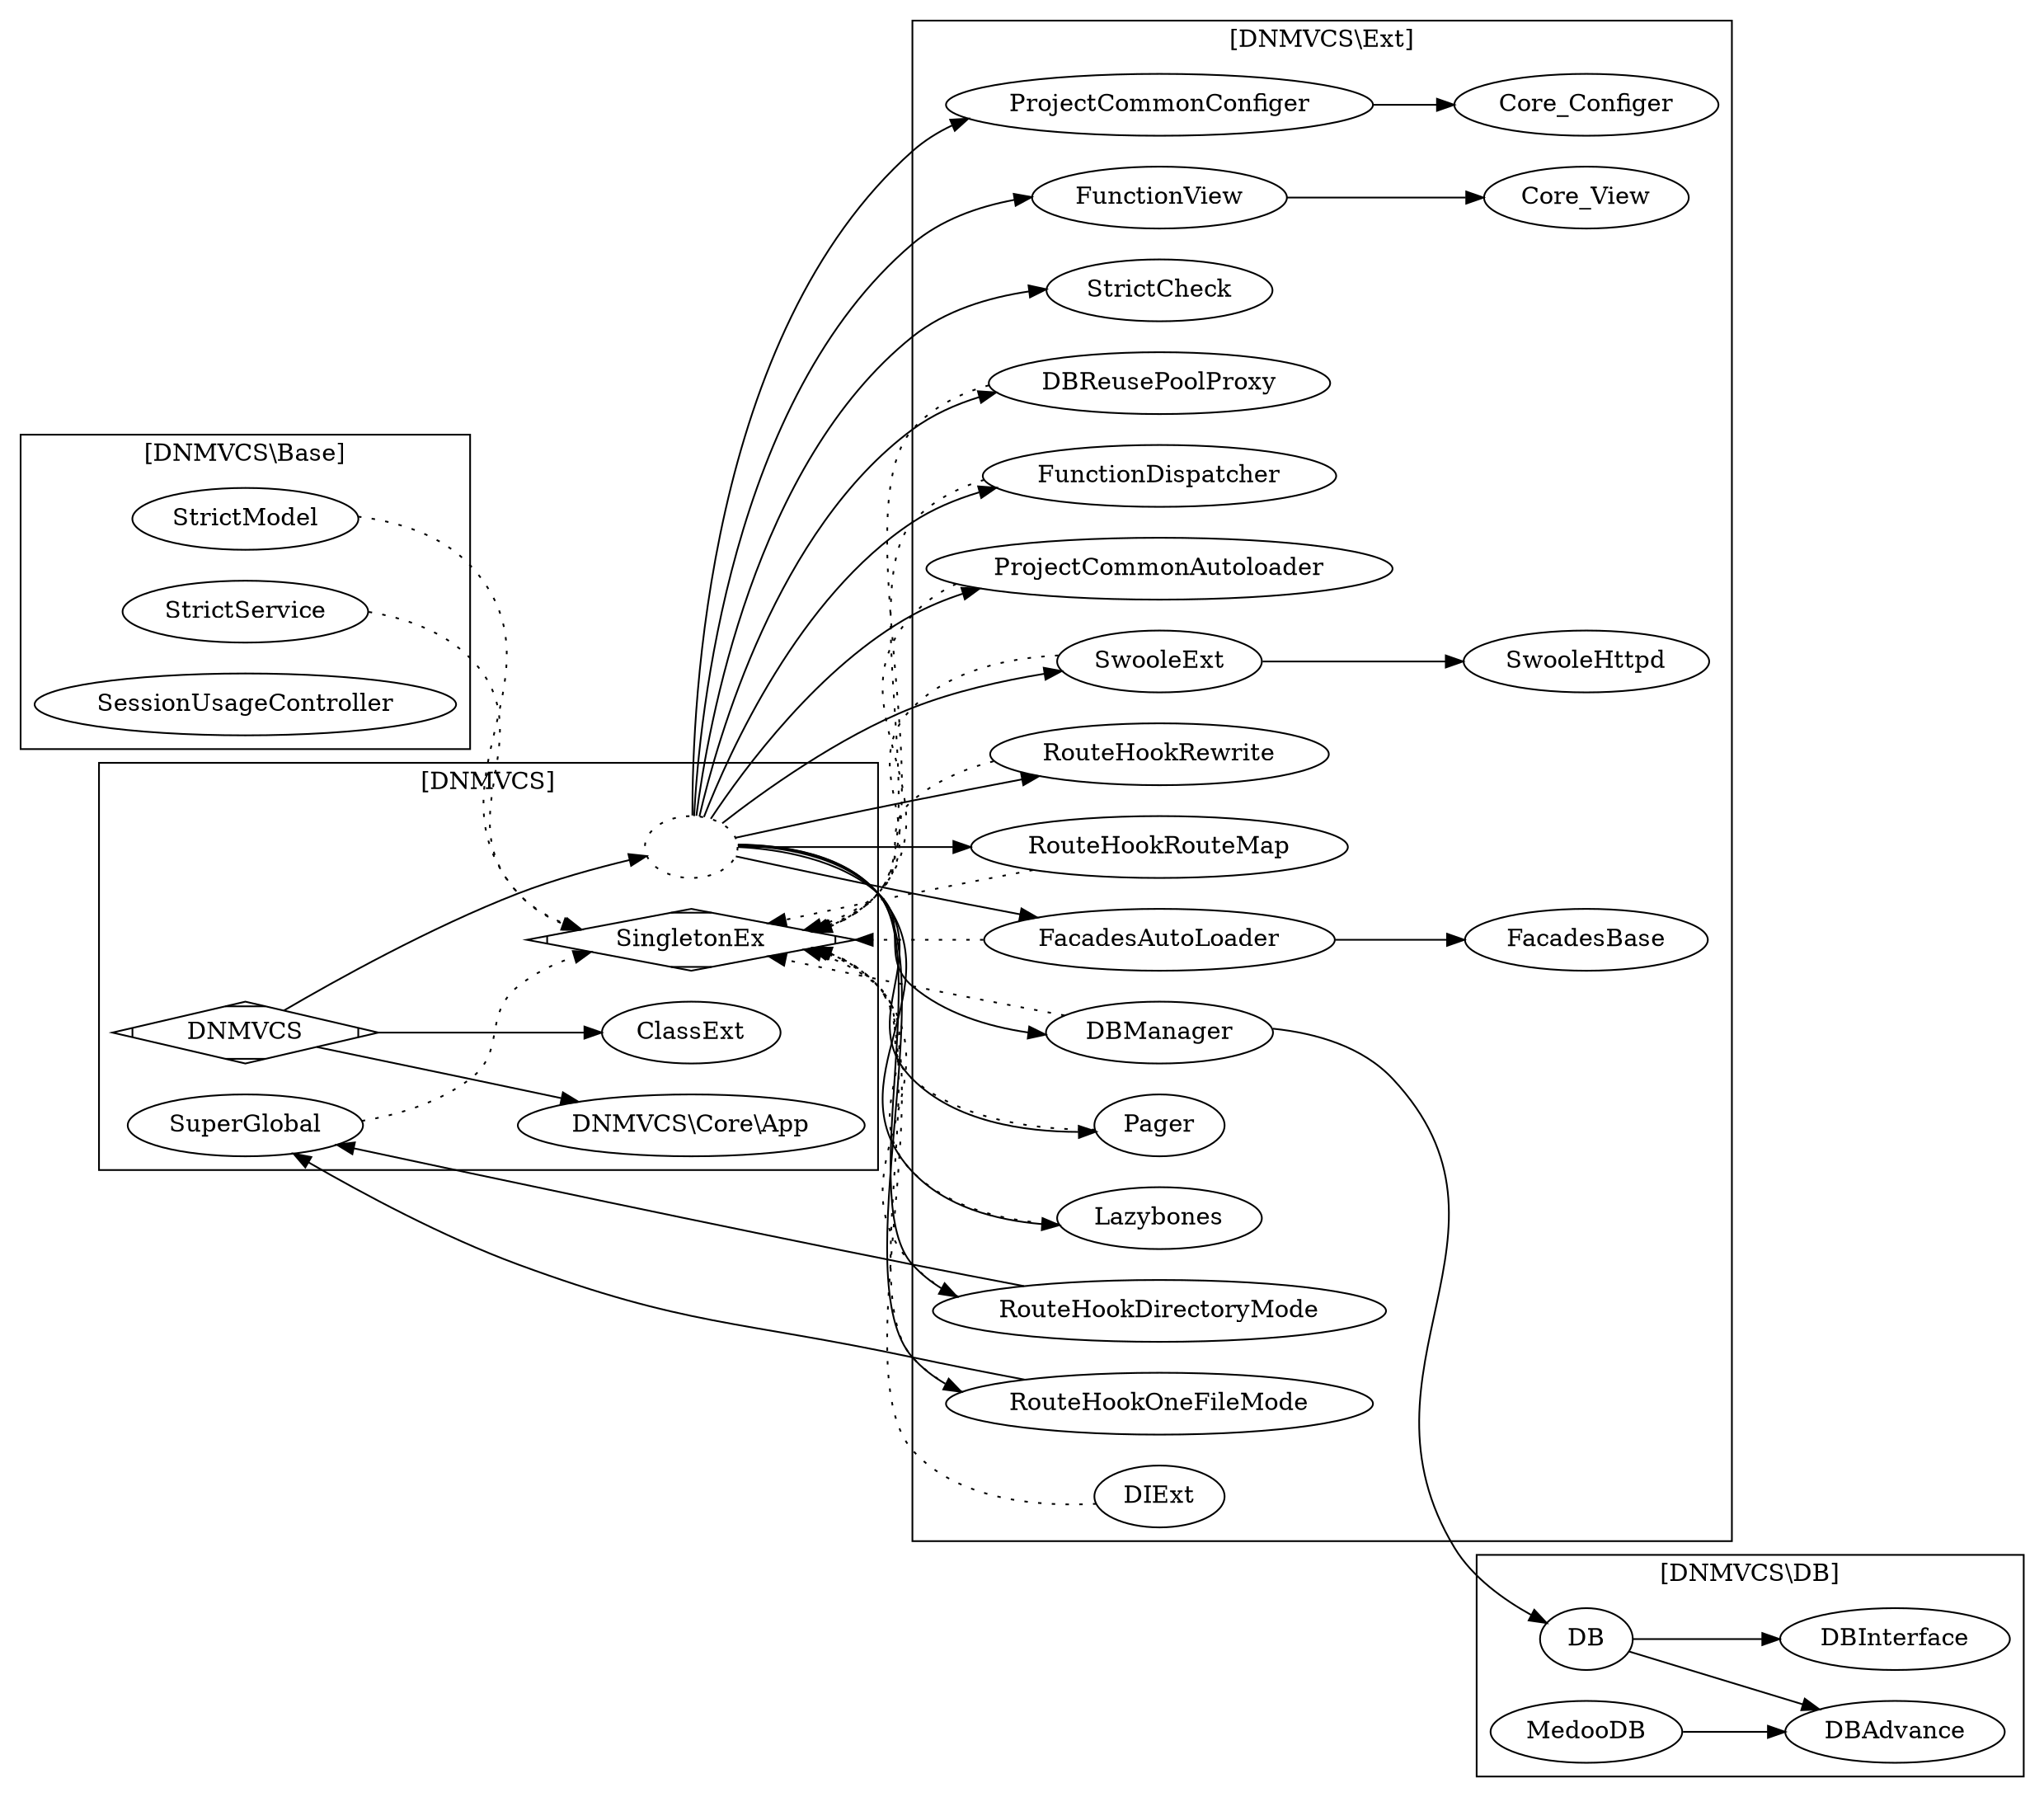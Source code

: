 digraph G{
/* This is a graphviz file */
graph [rankdir = "LR"];
    SingletonEx [shape=Mdiamond];

subgraph cluster_DNMVCS {
    label = "[DNMVCS]";

    DNMVCS -> Core_App;
    DNMVCS -> ClassExt;

    DNMVCS -> Ext;

    
    SuperGlobal -> SingletonEx[style="dotted"]; 
    
    ClassExt;
    SuperGlobal;
    DNMVCS [shape=Mdiamond];
    
    Core_App[label="DNMVCS\\Core\\App"];

}
subgraph cluster_Base {
    label = "[DNMVCS\\Base]";
StrictModel -> SingletonEx [style="dotted"]; 
StrictService -> SingletonEx [style="dotted"]; 
SessionUsageController;
}


subgraph cluster_DB {
    label = "[DNMVCS\\DB]";

DB_DB -> DB_DBAdvance;
DB_DB -> DB_DBInterface;
DB_MedooDB -> DB_DBAdvance;

DB_DB [label="DB"];
DB_DBAdvance [label="DBAdvance"];
DB_DBInterface [label="DBInterface"];
DB_MedooDB [label="MedooDB"];


}






subgraph cluster_Ext {
label = "[DNMVCS\\Ext]";
    Ext;
    Ext -> SwooleExt;
    Ext -> RouteHookRewrite;
    Ext -> RouteHookRouteMap;
    Ext -> StrictCheck;
    
    Ext -> DBManager -> DB_DB;
    
    Ext -> Pager;


    SwooleExt-> SwooleHttpd;
    
    SwooleExt -> SingletonEx[style="dotted"]; 
    RouteHookRewrite -> SingletonEx[style="dotted"]; 
    RouteHookRouteMap -> SingletonEx [style="dotted"]; 
    DBManager -> SingletonEx [style="dotted"]; 
    
    DIExt -> SingletonEx [style="dotted"]; 
    Lazybones -> SingletonEx [style="dotted"]; 
    
    Ext -> Lazybones;
    Ext -> DBReusePoolProxy; 
    Ext -> FunctionDispatcher;
    Ext -> ProjectCommonAutoloader;
    Ext -> FacadesAutoLoader;
    Ext -> RouteHookDirectoryMode;
    Ext -> RouteHookOneFileMode;
    Ext -> ProjectCommonConfiger -> Core_Configer;
    Ext -> FunctionView  -> Core_View;
    FacadesAutoLoader ->FacadesBase ;
    RouteHookDirectoryMode -> SuperGlobal;
    RouteHookOneFileMode -> SuperGlobal;

    DBReusePoolProxy ->  SingletonEx [style="dotted"];  
    FunctionDispatcher -> SingletonEx [style="dotted"]; 
    ProjectCommonAutoloader -> SingletonEx [style="dotted"]; 
    FacadesAutoLoader -> SingletonEx [style="dotted"]; 
    RouteHookDirectoryMode -> SingletonEx [style="dotted"]; 
    RouteHookOneFileMode -> SingletonEx [style="dotted"];

Pager -> SingletonEx [style="dotted"]; 

    Ext [label="";style="dotted"];

}

}
